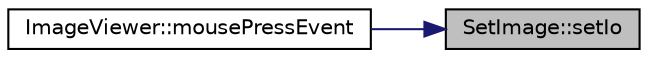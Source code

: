 digraph "SetImage::setIo"
{
 // LATEX_PDF_SIZE
  edge [fontname="Helvetica",fontsize="10",labelfontname="Helvetica",labelfontsize="10"];
  node [fontname="Helvetica",fontsize="10",shape=record];
  rankdir="RL";
  Node1 [label="SetImage::setIo",height=0.2,width=0.4,color="black", fillcolor="grey75", style="filled", fontcolor="black",tooltip=" "];
  Node1 -> Node2 [dir="back",color="midnightblue",fontsize="10",style="solid",fontname="Helvetica"];
  Node2 [label="ImageViewer::mousePressEvent",height=0.2,width=0.4,color="black", fillcolor="white", style="filled",URL="$class_image_viewer.html#ae7372584cca321456fd2b29794e69c00",tooltip=" "];
}
